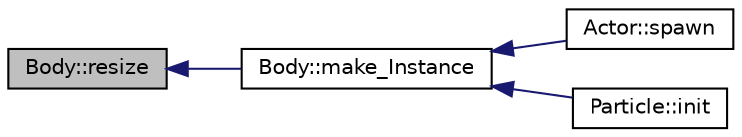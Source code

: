 digraph "Body::resize"
{
  edge [fontname="Helvetica",fontsize="10",labelfontname="Helvetica",labelfontsize="10"];
  node [fontname="Helvetica",fontsize="10",shape=record];
  rankdir="LR";
  Node22 [label="Body::resize",height=0.2,width=0.4,color="black", fillcolor="grey75", style="filled", fontcolor="black"];
  Node22 -> Node23 [dir="back",color="midnightblue",fontsize="10",style="solid",fontname="Helvetica"];
  Node23 [label="Body::make_Instance",height=0.2,width=0.4,color="black", fillcolor="white", style="filled",URL="$namespace_body.html#aa1f1401ef15a1eed126c67a080b2506c"];
  Node23 -> Node24 [dir="back",color="midnightblue",fontsize="10",style="solid",fontname="Helvetica"];
  Node24 [label="Actor::spawn",height=0.2,width=0.4,color="black", fillcolor="white", style="filled",URL="$namespace_actor.html#ab5468479b7705db60362fb26340d0c7b"];
  Node23 -> Node25 [dir="back",color="midnightblue",fontsize="10",style="solid",fontname="Helvetica"];
  Node25 [label="Particle::init",height=0.2,width=0.4,color="black", fillcolor="white", style="filled",URL="$namespace_particle.html#adc41f88d0e886694850badfb2a50c914"];
}
